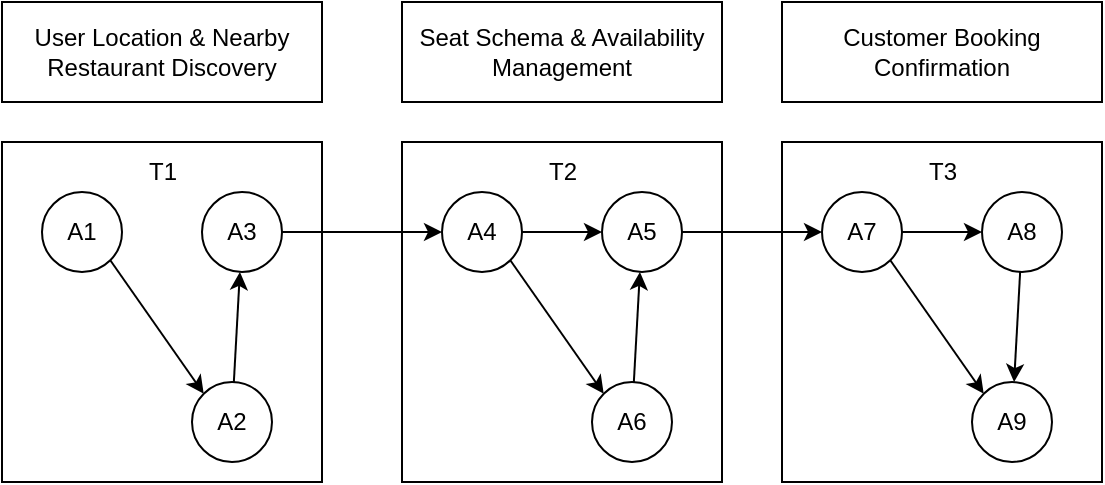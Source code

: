 <mxfile version="27.0.4">
  <diagram id="aFwColqB8UJonStbLBbu" name="Page-1">
    <mxGraphModel dx="1042" dy="616" grid="1" gridSize="10" guides="1" tooltips="1" connect="1" arrows="1" fold="1" page="1" pageScale="1" pageWidth="850" pageHeight="1100" math="0" shadow="0">
      <root>
        <mxCell id="0" />
        <mxCell id="1" parent="0" />
        <mxCell id="4xPLjZZW4wL1uZ0aWVui-8" value="" style="rounded=0;whiteSpace=wrap;html=1;" vertex="1" parent="1">
          <mxGeometry x="490" y="210" width="160" height="170" as="geometry" />
        </mxCell>
        <mxCell id="4xPLjZZW4wL1uZ0aWVui-1" value="" style="rounded=0;whiteSpace=wrap;html=1;" vertex="1" parent="1">
          <mxGeometry x="290" y="210" width="160" height="170" as="geometry" />
        </mxCell>
        <mxCell id="4xPLjZZW4wL1uZ0aWVui-6" style="rounded=0;orthogonalLoop=1;jettySize=auto;html=1;exitX=1;exitY=1;exitDx=0;exitDy=0;entryX=0;entryY=0;entryDx=0;entryDy=0;" edge="1" parent="1" source="4xPLjZZW4wL1uZ0aWVui-2" target="4xPLjZZW4wL1uZ0aWVui-3">
          <mxGeometry relative="1" as="geometry" />
        </mxCell>
        <mxCell id="4xPLjZZW4wL1uZ0aWVui-2" value="A1" style="ellipse;whiteSpace=wrap;html=1;aspect=fixed;" vertex="1" parent="1">
          <mxGeometry x="310" y="235" width="40" height="40" as="geometry" />
        </mxCell>
        <mxCell id="4xPLjZZW4wL1uZ0aWVui-7" value="" style="edgeStyle=none;rounded=0;orthogonalLoop=1;jettySize=auto;html=1;" edge="1" parent="1" source="4xPLjZZW4wL1uZ0aWVui-3" target="4xPLjZZW4wL1uZ0aWVui-5">
          <mxGeometry relative="1" as="geometry" />
        </mxCell>
        <mxCell id="4xPLjZZW4wL1uZ0aWVui-3" value="A2" style="ellipse;whiteSpace=wrap;html=1;aspect=fixed;" vertex="1" parent="1">
          <mxGeometry x="385" y="330" width="40" height="40" as="geometry" />
        </mxCell>
        <mxCell id="4xPLjZZW4wL1uZ0aWVui-22" style="edgeStyle=none;rounded=0;orthogonalLoop=1;jettySize=auto;html=1;exitX=1;exitY=0.5;exitDx=0;exitDy=0;entryX=0;entryY=0.5;entryDx=0;entryDy=0;" edge="1" parent="1" source="4xPLjZZW4wL1uZ0aWVui-5" target="4xPLjZZW4wL1uZ0aWVui-10">
          <mxGeometry relative="1" as="geometry" />
        </mxCell>
        <mxCell id="4xPLjZZW4wL1uZ0aWVui-5" value="A3" style="ellipse;whiteSpace=wrap;html=1;aspect=fixed;" vertex="1" parent="1">
          <mxGeometry x="390" y="235" width="40" height="40" as="geometry" />
        </mxCell>
        <mxCell id="4xPLjZZW4wL1uZ0aWVui-9" style="rounded=0;orthogonalLoop=1;jettySize=auto;html=1;exitX=1;exitY=1;exitDx=0;exitDy=0;entryX=0;entryY=0;entryDx=0;entryDy=0;" edge="1" source="4xPLjZZW4wL1uZ0aWVui-10" target="4xPLjZZW4wL1uZ0aWVui-12" parent="1">
          <mxGeometry relative="1" as="geometry" />
        </mxCell>
        <mxCell id="4xPLjZZW4wL1uZ0aWVui-20" value="" style="edgeStyle=none;rounded=0;orthogonalLoop=1;jettySize=auto;html=1;" edge="1" parent="1" source="4xPLjZZW4wL1uZ0aWVui-10" target="4xPLjZZW4wL1uZ0aWVui-13">
          <mxGeometry relative="1" as="geometry" />
        </mxCell>
        <mxCell id="4xPLjZZW4wL1uZ0aWVui-10" value="A4" style="ellipse;whiteSpace=wrap;html=1;aspect=fixed;" vertex="1" parent="1">
          <mxGeometry x="510" y="235" width="40" height="40" as="geometry" />
        </mxCell>
        <mxCell id="4xPLjZZW4wL1uZ0aWVui-11" value="" style="edgeStyle=none;rounded=0;orthogonalLoop=1;jettySize=auto;html=1;" edge="1" source="4xPLjZZW4wL1uZ0aWVui-12" target="4xPLjZZW4wL1uZ0aWVui-13" parent="1">
          <mxGeometry relative="1" as="geometry" />
        </mxCell>
        <mxCell id="4xPLjZZW4wL1uZ0aWVui-12" value="A6" style="ellipse;whiteSpace=wrap;html=1;aspect=fixed;" vertex="1" parent="1">
          <mxGeometry x="585" y="330" width="40" height="40" as="geometry" />
        </mxCell>
        <mxCell id="4xPLjZZW4wL1uZ0aWVui-13" value="A5" style="ellipse;whiteSpace=wrap;html=1;aspect=fixed;" vertex="1" parent="1">
          <mxGeometry x="590" y="235" width="40" height="40" as="geometry" />
        </mxCell>
        <mxCell id="4xPLjZZW4wL1uZ0aWVui-14" value="" style="rounded=0;whiteSpace=wrap;html=1;" vertex="1" parent="1">
          <mxGeometry x="680" y="210" width="160" height="170" as="geometry" />
        </mxCell>
        <mxCell id="4xPLjZZW4wL1uZ0aWVui-15" style="rounded=0;orthogonalLoop=1;jettySize=auto;html=1;exitX=1;exitY=1;exitDx=0;exitDy=0;entryX=0;entryY=0;entryDx=0;entryDy=0;" edge="1" source="4xPLjZZW4wL1uZ0aWVui-16" target="4xPLjZZW4wL1uZ0aWVui-18" parent="1">
          <mxGeometry relative="1" as="geometry" />
        </mxCell>
        <mxCell id="4xPLjZZW4wL1uZ0aWVui-25" value="" style="edgeStyle=none;rounded=0;orthogonalLoop=1;jettySize=auto;html=1;" edge="1" parent="1" source="4xPLjZZW4wL1uZ0aWVui-16" target="4xPLjZZW4wL1uZ0aWVui-19">
          <mxGeometry relative="1" as="geometry" />
        </mxCell>
        <mxCell id="4xPLjZZW4wL1uZ0aWVui-16" value="A7" style="ellipse;whiteSpace=wrap;html=1;aspect=fixed;" vertex="1" parent="1">
          <mxGeometry x="700" y="235" width="40" height="40" as="geometry" />
        </mxCell>
        <mxCell id="4xPLjZZW4wL1uZ0aWVui-18" value="A9" style="ellipse;whiteSpace=wrap;html=1;aspect=fixed;" vertex="1" parent="1">
          <mxGeometry x="775" y="330" width="40" height="40" as="geometry" />
        </mxCell>
        <mxCell id="4xPLjZZW4wL1uZ0aWVui-24" value="" style="edgeStyle=none;rounded=0;orthogonalLoop=1;jettySize=auto;html=1;" edge="1" parent="1" source="4xPLjZZW4wL1uZ0aWVui-19" target="4xPLjZZW4wL1uZ0aWVui-18">
          <mxGeometry relative="1" as="geometry" />
        </mxCell>
        <mxCell id="4xPLjZZW4wL1uZ0aWVui-19" value="A8" style="ellipse;whiteSpace=wrap;html=1;aspect=fixed;" vertex="1" parent="1">
          <mxGeometry x="780" y="235" width="40" height="40" as="geometry" />
        </mxCell>
        <mxCell id="4xPLjZZW4wL1uZ0aWVui-23" style="edgeStyle=none;rounded=0;orthogonalLoop=1;jettySize=auto;html=1;exitX=1;exitY=0.5;exitDx=0;exitDy=0;entryX=0.125;entryY=0.265;entryDx=0;entryDy=0;entryPerimeter=0;" edge="1" parent="1" source="4xPLjZZW4wL1uZ0aWVui-13" target="4xPLjZZW4wL1uZ0aWVui-14">
          <mxGeometry relative="1" as="geometry" />
        </mxCell>
        <mxCell id="4xPLjZZW4wL1uZ0aWVui-26" value="User Location &amp;amp; Nearby Restaurant Discovery" style="rounded=0;whiteSpace=wrap;html=1;" vertex="1" parent="1">
          <mxGeometry x="290" y="140" width="160" height="50" as="geometry" />
        </mxCell>
        <mxCell id="4xPLjZZW4wL1uZ0aWVui-27" value="Seat Schema &amp;amp; Availability Management" style="rounded=0;whiteSpace=wrap;html=1;" vertex="1" parent="1">
          <mxGeometry x="490" y="140" width="160" height="50" as="geometry" />
        </mxCell>
        <mxCell id="4xPLjZZW4wL1uZ0aWVui-28" value="Customer Booking Confirmation" style="rounded=0;whiteSpace=wrap;html=1;" vertex="1" parent="1">
          <mxGeometry x="680" y="140" width="160" height="50" as="geometry" />
        </mxCell>
        <mxCell id="4xPLjZZW4wL1uZ0aWVui-29" value="T1" style="text;html=1;align=center;verticalAlign=middle;resizable=0;points=[];autosize=1;strokeColor=none;fillColor=none;" vertex="1" parent="1">
          <mxGeometry x="350" y="210" width="40" height="30" as="geometry" />
        </mxCell>
        <mxCell id="4xPLjZZW4wL1uZ0aWVui-30" value="T2" style="text;html=1;align=center;verticalAlign=middle;resizable=0;points=[];autosize=1;strokeColor=none;fillColor=none;" vertex="1" parent="1">
          <mxGeometry x="550" y="210" width="40" height="30" as="geometry" />
        </mxCell>
        <mxCell id="4xPLjZZW4wL1uZ0aWVui-31" value="T3" style="text;html=1;align=center;verticalAlign=middle;resizable=0;points=[];autosize=1;strokeColor=none;fillColor=none;" vertex="1" parent="1">
          <mxGeometry x="740" y="210" width="40" height="30" as="geometry" />
        </mxCell>
      </root>
    </mxGraphModel>
  </diagram>
</mxfile>
